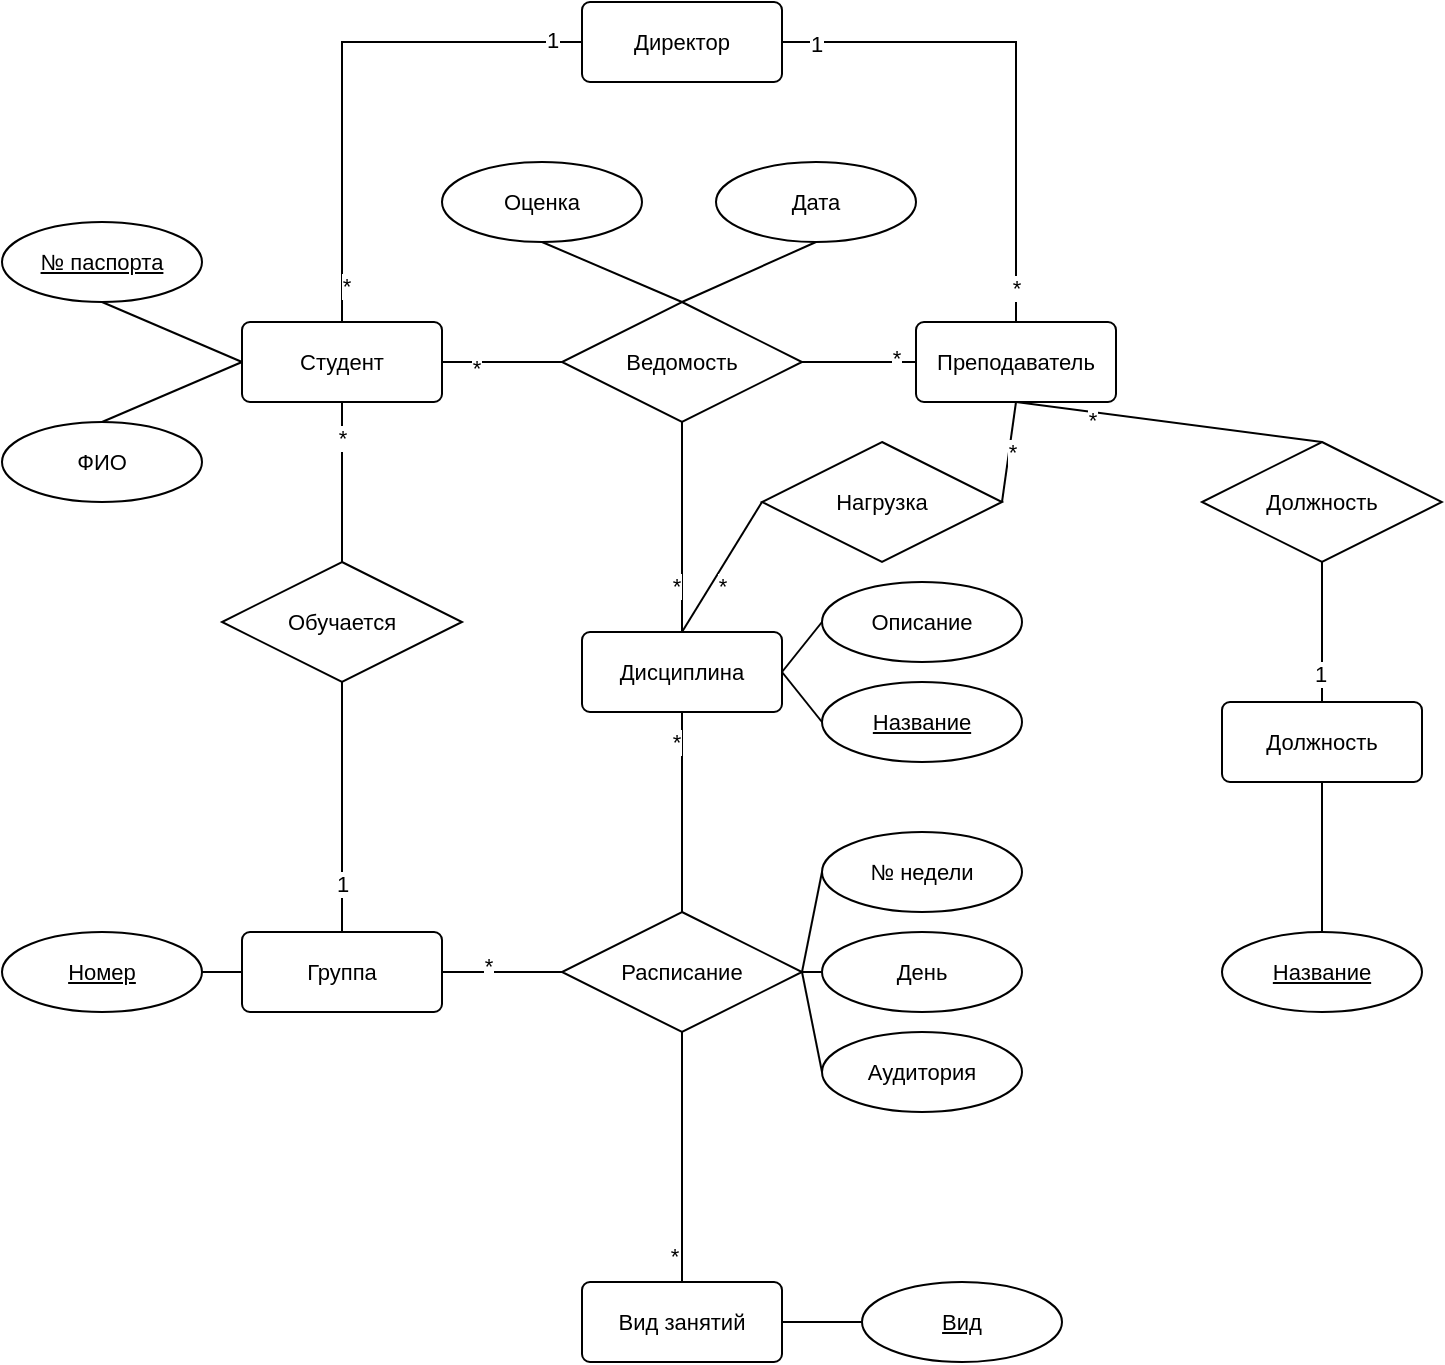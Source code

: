 <mxfile version="24.7.10">
  <diagram id="C5RBs43oDa-KdzZeNtuy" name="Page-1">
    <mxGraphModel dx="574" dy="870" grid="1" gridSize="10" guides="1" tooltips="1" connect="1" arrows="1" fold="1" page="1" pageScale="1" pageWidth="827" pageHeight="1169" math="0" shadow="0">
      <root>
        <mxCell id="WIyWlLk6GJQsqaUBKTNV-0" />
        <mxCell id="WIyWlLk6GJQsqaUBKTNV-1" parent="WIyWlLk6GJQsqaUBKTNV-0" />
        <mxCell id="_ZvxWCsvqR8cTUEKbf2f-18" value="Ведомость" style="shape=rhombus;perimeter=rhombusPerimeter;whiteSpace=wrap;html=1;align=center;fontFamily=Helvetica;fontSize=11;fontColor=default;labelBackgroundColor=default;" vertex="1" parent="WIyWlLk6GJQsqaUBKTNV-1">
          <mxGeometry x="550" y="250" width="120" height="60" as="geometry" />
        </mxCell>
        <mxCell id="_ZvxWCsvqR8cTUEKbf2f-26" style="edgeStyle=orthogonalEdgeStyle;shape=connector;rounded=0;orthogonalLoop=1;jettySize=auto;html=1;exitX=1;exitY=0.5;exitDx=0;exitDy=0;entryX=0;entryY=0.5;entryDx=0;entryDy=0;strokeColor=default;align=center;verticalAlign=middle;fontFamily=Helvetica;fontSize=11;fontColor=default;labelBackgroundColor=default;endArrow=none;endFill=0;" edge="1" parent="WIyWlLk6GJQsqaUBKTNV-1" source="_ZvxWCsvqR8cTUEKbf2f-19" target="_ZvxWCsvqR8cTUEKbf2f-18">
          <mxGeometry relative="1" as="geometry" />
        </mxCell>
        <mxCell id="_ZvxWCsvqR8cTUEKbf2f-76" value="*" style="edgeLabel;html=1;align=center;verticalAlign=middle;resizable=0;points=[];fontFamily=Helvetica;fontSize=11;fontColor=default;labelBackgroundColor=default;" vertex="1" connectable="0" parent="_ZvxWCsvqR8cTUEKbf2f-26">
          <mxGeometry x="-0.43" y="-3" relative="1" as="geometry">
            <mxPoint as="offset" />
          </mxGeometry>
        </mxCell>
        <mxCell id="_ZvxWCsvqR8cTUEKbf2f-28" style="edgeStyle=orthogonalEdgeStyle;shape=connector;rounded=0;orthogonalLoop=1;jettySize=auto;html=1;exitX=0.5;exitY=0;exitDx=0;exitDy=0;entryX=0;entryY=0.5;entryDx=0;entryDy=0;strokeColor=default;align=center;verticalAlign=middle;fontFamily=Helvetica;fontSize=11;fontColor=default;labelBackgroundColor=default;endArrow=none;endFill=0;" edge="1" parent="WIyWlLk6GJQsqaUBKTNV-1" source="_ZvxWCsvqR8cTUEKbf2f-19" target="_ZvxWCsvqR8cTUEKbf2f-83">
          <mxGeometry relative="1" as="geometry">
            <mxPoint x="550" y="130" as="targetPoint" />
          </mxGeometry>
        </mxCell>
        <mxCell id="_ZvxWCsvqR8cTUEKbf2f-85" value="1" style="edgeLabel;html=1;align=center;verticalAlign=middle;resizable=0;points=[];fontFamily=Helvetica;fontSize=11;fontColor=default;labelBackgroundColor=default;" vertex="1" connectable="0" parent="_ZvxWCsvqR8cTUEKbf2f-28">
          <mxGeometry x="0.884" y="1" relative="1" as="geometry">
            <mxPoint as="offset" />
          </mxGeometry>
        </mxCell>
        <mxCell id="_ZvxWCsvqR8cTUEKbf2f-86" value="*" style="edgeLabel;html=1;align=center;verticalAlign=middle;resizable=0;points=[];fontFamily=Helvetica;fontSize=11;fontColor=default;labelBackgroundColor=default;" vertex="1" connectable="0" parent="_ZvxWCsvqR8cTUEKbf2f-28">
          <mxGeometry x="-0.863" y="-2" relative="1" as="geometry">
            <mxPoint as="offset" />
          </mxGeometry>
        </mxCell>
        <mxCell id="_ZvxWCsvqR8cTUEKbf2f-19" value="Студент" style="rounded=1;arcSize=10;whiteSpace=wrap;html=1;align=center;fontFamily=Helvetica;fontSize=11;fontColor=default;labelBackgroundColor=default;" vertex="1" parent="WIyWlLk6GJQsqaUBKTNV-1">
          <mxGeometry x="390" y="260" width="100" height="40" as="geometry" />
        </mxCell>
        <mxCell id="_ZvxWCsvqR8cTUEKbf2f-25" style="shape=connector;rounded=0;orthogonalLoop=1;jettySize=auto;html=1;exitX=0.5;exitY=1;exitDx=0;exitDy=0;entryX=0;entryY=0.5;entryDx=0;entryDy=0;strokeColor=default;align=center;verticalAlign=middle;fontFamily=Helvetica;fontSize=11;fontColor=default;labelBackgroundColor=default;endArrow=none;endFill=0;" edge="1" parent="WIyWlLk6GJQsqaUBKTNV-1" source="_ZvxWCsvqR8cTUEKbf2f-20" target="_ZvxWCsvqR8cTUEKbf2f-19">
          <mxGeometry relative="1" as="geometry" />
        </mxCell>
        <mxCell id="_ZvxWCsvqR8cTUEKbf2f-20" value="№ паспорта" style="ellipse;whiteSpace=wrap;html=1;align=center;fontStyle=4;fontFamily=Helvetica;fontSize=11;fontColor=default;labelBackgroundColor=default;" vertex="1" parent="WIyWlLk6GJQsqaUBKTNV-1">
          <mxGeometry x="270" y="210" width="100" height="40" as="geometry" />
        </mxCell>
        <mxCell id="_ZvxWCsvqR8cTUEKbf2f-23" style="shape=connector;rounded=0;orthogonalLoop=1;jettySize=auto;html=1;exitX=0.5;exitY=0;exitDx=0;exitDy=0;entryX=0;entryY=0.5;entryDx=0;entryDy=0;strokeColor=default;align=center;verticalAlign=middle;fontFamily=Helvetica;fontSize=11;fontColor=default;labelBackgroundColor=default;endArrow=none;endFill=0;" edge="1" parent="WIyWlLk6GJQsqaUBKTNV-1" source="_ZvxWCsvqR8cTUEKbf2f-21" target="_ZvxWCsvqR8cTUEKbf2f-19">
          <mxGeometry relative="1" as="geometry" />
        </mxCell>
        <mxCell id="_ZvxWCsvqR8cTUEKbf2f-21" value="ФИО" style="ellipse;whiteSpace=wrap;html=1;align=center;fontFamily=Helvetica;fontSize=11;fontColor=default;labelBackgroundColor=default;" vertex="1" parent="WIyWlLk6GJQsqaUBKTNV-1">
          <mxGeometry x="270" y="310" width="100" height="40" as="geometry" />
        </mxCell>
        <mxCell id="_ZvxWCsvqR8cTUEKbf2f-30" style="edgeStyle=orthogonalEdgeStyle;shape=connector;rounded=0;orthogonalLoop=1;jettySize=auto;html=1;exitX=0;exitY=0.5;exitDx=0;exitDy=0;entryX=1;entryY=0.5;entryDx=0;entryDy=0;strokeColor=default;align=center;verticalAlign=middle;fontFamily=Helvetica;fontSize=11;fontColor=default;labelBackgroundColor=default;endArrow=none;endFill=0;" edge="1" parent="WIyWlLk6GJQsqaUBKTNV-1" source="_ZvxWCsvqR8cTUEKbf2f-29" target="_ZvxWCsvqR8cTUEKbf2f-18">
          <mxGeometry relative="1" as="geometry" />
        </mxCell>
        <mxCell id="_ZvxWCsvqR8cTUEKbf2f-78" value="*" style="edgeLabel;html=1;align=center;verticalAlign=middle;resizable=0;points=[];fontFamily=Helvetica;fontSize=11;fontColor=default;labelBackgroundColor=default;" vertex="1" connectable="0" parent="_ZvxWCsvqR8cTUEKbf2f-30">
          <mxGeometry x="-0.653" y="-2" relative="1" as="geometry">
            <mxPoint as="offset" />
          </mxGeometry>
        </mxCell>
        <mxCell id="_ZvxWCsvqR8cTUEKbf2f-31" style="edgeStyle=orthogonalEdgeStyle;shape=connector;rounded=0;orthogonalLoop=1;jettySize=auto;html=1;exitX=0.5;exitY=0;exitDx=0;exitDy=0;entryX=1;entryY=0.5;entryDx=0;entryDy=0;strokeColor=default;align=center;verticalAlign=middle;fontFamily=Helvetica;fontSize=11;fontColor=default;labelBackgroundColor=default;endArrow=none;endFill=0;" edge="1" parent="WIyWlLk6GJQsqaUBKTNV-1" source="_ZvxWCsvqR8cTUEKbf2f-29" target="_ZvxWCsvqR8cTUEKbf2f-83">
          <mxGeometry relative="1" as="geometry">
            <mxPoint x="670.0" y="130" as="targetPoint" />
          </mxGeometry>
        </mxCell>
        <mxCell id="_ZvxWCsvqR8cTUEKbf2f-84" value="1" style="edgeLabel;html=1;align=center;verticalAlign=middle;resizable=0;points=[];fontFamily=Helvetica;fontSize=11;fontColor=default;labelBackgroundColor=default;" vertex="1" connectable="0" parent="_ZvxWCsvqR8cTUEKbf2f-31">
          <mxGeometry x="0.867" y="1" relative="1" as="geometry">
            <mxPoint as="offset" />
          </mxGeometry>
        </mxCell>
        <mxCell id="_ZvxWCsvqR8cTUEKbf2f-87" value="*" style="edgeLabel;html=1;align=center;verticalAlign=middle;resizable=0;points=[];fontFamily=Helvetica;fontSize=11;fontColor=default;labelBackgroundColor=default;" vertex="1" connectable="0" parent="_ZvxWCsvqR8cTUEKbf2f-31">
          <mxGeometry x="-0.862" relative="1" as="geometry">
            <mxPoint as="offset" />
          </mxGeometry>
        </mxCell>
        <mxCell id="_ZvxWCsvqR8cTUEKbf2f-29" value="Преподаватель" style="rounded=1;arcSize=10;whiteSpace=wrap;html=1;align=center;fontFamily=Helvetica;fontSize=11;fontColor=default;labelBackgroundColor=default;" vertex="1" parent="WIyWlLk6GJQsqaUBKTNV-1">
          <mxGeometry x="727" y="260" width="100" height="40" as="geometry" />
        </mxCell>
        <mxCell id="_ZvxWCsvqR8cTUEKbf2f-34" style="shape=connector;rounded=0;orthogonalLoop=1;jettySize=auto;html=1;exitX=0.5;exitY=1;exitDx=0;exitDy=0;entryX=0.5;entryY=0;entryDx=0;entryDy=0;strokeColor=default;align=center;verticalAlign=middle;fontFamily=Helvetica;fontSize=11;fontColor=default;labelBackgroundColor=default;endArrow=none;endFill=0;" edge="1" parent="WIyWlLk6GJQsqaUBKTNV-1" source="_ZvxWCsvqR8cTUEKbf2f-32" target="_ZvxWCsvqR8cTUEKbf2f-18">
          <mxGeometry relative="1" as="geometry" />
        </mxCell>
        <mxCell id="_ZvxWCsvqR8cTUEKbf2f-32" value="Оценка" style="ellipse;whiteSpace=wrap;html=1;align=center;fontFamily=Helvetica;fontSize=11;fontColor=default;labelBackgroundColor=default;" vertex="1" parent="WIyWlLk6GJQsqaUBKTNV-1">
          <mxGeometry x="490" y="180" width="100" height="40" as="geometry" />
        </mxCell>
        <mxCell id="_ZvxWCsvqR8cTUEKbf2f-35" style="shape=connector;rounded=0;orthogonalLoop=1;jettySize=auto;html=1;exitX=0.5;exitY=1;exitDx=0;exitDy=0;entryX=0.5;entryY=0;entryDx=0;entryDy=0;strokeColor=default;align=center;verticalAlign=middle;fontFamily=Helvetica;fontSize=11;fontColor=default;labelBackgroundColor=default;endArrow=none;endFill=0;" edge="1" parent="WIyWlLk6GJQsqaUBKTNV-1" source="_ZvxWCsvqR8cTUEKbf2f-33" target="_ZvxWCsvqR8cTUEKbf2f-18">
          <mxGeometry relative="1" as="geometry" />
        </mxCell>
        <mxCell id="_ZvxWCsvqR8cTUEKbf2f-33" value="Дата" style="ellipse;whiteSpace=wrap;html=1;align=center;fontFamily=Helvetica;fontSize=11;fontColor=default;labelBackgroundColor=default;" vertex="1" parent="WIyWlLk6GJQsqaUBKTNV-1">
          <mxGeometry x="627" y="180" width="100" height="40" as="geometry" />
        </mxCell>
        <mxCell id="_ZvxWCsvqR8cTUEKbf2f-49" style="shape=connector;rounded=0;orthogonalLoop=1;jettySize=auto;html=1;exitX=0.5;exitY=0;exitDx=0;exitDy=0;entryX=0;entryY=0.5;entryDx=0;entryDy=0;strokeColor=default;align=center;verticalAlign=middle;fontFamily=Helvetica;fontSize=11;fontColor=default;labelBackgroundColor=default;endArrow=none;endFill=0;" edge="1" parent="WIyWlLk6GJQsqaUBKTNV-1" source="_ZvxWCsvqR8cTUEKbf2f-36" target="_ZvxWCsvqR8cTUEKbf2f-37">
          <mxGeometry relative="1" as="geometry" />
        </mxCell>
        <mxCell id="_ZvxWCsvqR8cTUEKbf2f-91" value="*" style="edgeLabel;html=1;align=center;verticalAlign=middle;resizable=0;points=[];fontFamily=Helvetica;fontSize=11;fontColor=default;labelBackgroundColor=default;" vertex="1" connectable="0" parent="_ZvxWCsvqR8cTUEKbf2f-49">
          <mxGeometry x="-0.198" y="-5" relative="1" as="geometry">
            <mxPoint as="offset" />
          </mxGeometry>
        </mxCell>
        <mxCell id="_ZvxWCsvqR8cTUEKbf2f-50" style="edgeStyle=orthogonalEdgeStyle;shape=connector;rounded=0;orthogonalLoop=1;jettySize=auto;html=1;exitX=0.5;exitY=0;exitDx=0;exitDy=0;entryX=0.5;entryY=1;entryDx=0;entryDy=0;strokeColor=default;align=center;verticalAlign=middle;fontFamily=Helvetica;fontSize=11;fontColor=default;labelBackgroundColor=default;endArrow=none;endFill=0;" edge="1" parent="WIyWlLk6GJQsqaUBKTNV-1" source="_ZvxWCsvqR8cTUEKbf2f-36" target="_ZvxWCsvqR8cTUEKbf2f-18">
          <mxGeometry relative="1" as="geometry" />
        </mxCell>
        <mxCell id="_ZvxWCsvqR8cTUEKbf2f-80" value="*" style="edgeLabel;html=1;align=center;verticalAlign=middle;resizable=0;points=[];fontFamily=Helvetica;fontSize=11;fontColor=default;labelBackgroundColor=default;" vertex="1" connectable="0" parent="_ZvxWCsvqR8cTUEKbf2f-50">
          <mxGeometry x="-0.556" y="3" relative="1" as="geometry">
            <mxPoint as="offset" />
          </mxGeometry>
        </mxCell>
        <mxCell id="_ZvxWCsvqR8cTUEKbf2f-36" value="Дисциплина" style="rounded=1;arcSize=10;whiteSpace=wrap;html=1;align=center;fontFamily=Helvetica;fontSize=11;fontColor=default;labelBackgroundColor=default;" vertex="1" parent="WIyWlLk6GJQsqaUBKTNV-1">
          <mxGeometry x="560" y="415" width="100" height="40" as="geometry" />
        </mxCell>
        <mxCell id="_ZvxWCsvqR8cTUEKbf2f-51" style="shape=connector;rounded=0;orthogonalLoop=1;jettySize=auto;html=1;exitX=1;exitY=0.5;exitDx=0;exitDy=0;entryX=0.5;entryY=1;entryDx=0;entryDy=0;strokeColor=default;align=center;verticalAlign=middle;fontFamily=Helvetica;fontSize=11;fontColor=default;labelBackgroundColor=default;endArrow=none;endFill=0;" edge="1" parent="WIyWlLk6GJQsqaUBKTNV-1" source="_ZvxWCsvqR8cTUEKbf2f-37" target="_ZvxWCsvqR8cTUEKbf2f-29">
          <mxGeometry relative="1" as="geometry" />
        </mxCell>
        <mxCell id="_ZvxWCsvqR8cTUEKbf2f-77" value="*" style="edgeLabel;html=1;align=center;verticalAlign=middle;resizable=0;points=[];fontFamily=Helvetica;fontSize=11;fontColor=default;labelBackgroundColor=default;" vertex="1" connectable="0" parent="_ZvxWCsvqR8cTUEKbf2f-51">
          <mxGeometry x="0.029" y="-1" relative="1" as="geometry">
            <mxPoint as="offset" />
          </mxGeometry>
        </mxCell>
        <mxCell id="_ZvxWCsvqR8cTUEKbf2f-37" value="Нагрузка" style="shape=rhombus;perimeter=rhombusPerimeter;whiteSpace=wrap;html=1;align=center;fontFamily=Helvetica;fontSize=11;fontColor=default;labelBackgroundColor=default;" vertex="1" parent="WIyWlLk6GJQsqaUBKTNV-1">
          <mxGeometry x="650" y="320" width="120" height="60" as="geometry" />
        </mxCell>
        <mxCell id="_ZvxWCsvqR8cTUEKbf2f-48" style="shape=connector;rounded=0;orthogonalLoop=1;jettySize=auto;html=1;exitX=0;exitY=0.5;exitDx=0;exitDy=0;entryX=1;entryY=0.5;entryDx=0;entryDy=0;strokeColor=default;align=center;verticalAlign=middle;fontFamily=Helvetica;fontSize=11;fontColor=default;labelBackgroundColor=default;endArrow=none;endFill=0;" edge="1" parent="WIyWlLk6GJQsqaUBKTNV-1" source="_ZvxWCsvqR8cTUEKbf2f-39" target="_ZvxWCsvqR8cTUEKbf2f-36">
          <mxGeometry relative="1" as="geometry" />
        </mxCell>
        <mxCell id="_ZvxWCsvqR8cTUEKbf2f-39" value="Описание" style="ellipse;whiteSpace=wrap;html=1;align=center;fontFamily=Helvetica;fontSize=11;fontColor=default;labelBackgroundColor=default;" vertex="1" parent="WIyWlLk6GJQsqaUBKTNV-1">
          <mxGeometry x="680" y="390" width="100" height="40" as="geometry" />
        </mxCell>
        <mxCell id="_ZvxWCsvqR8cTUEKbf2f-45" style="shape=connector;rounded=0;orthogonalLoop=1;jettySize=auto;html=1;exitX=0.5;exitY=0;exitDx=0;exitDy=0;entryX=0.5;entryY=1;entryDx=0;entryDy=0;strokeColor=default;align=center;verticalAlign=middle;fontFamily=Helvetica;fontSize=11;fontColor=default;labelBackgroundColor=default;endArrow=none;endFill=0;" edge="1" parent="WIyWlLk6GJQsqaUBKTNV-1" source="_ZvxWCsvqR8cTUEKbf2f-40" target="_ZvxWCsvqR8cTUEKbf2f-29">
          <mxGeometry relative="1" as="geometry" />
        </mxCell>
        <mxCell id="_ZvxWCsvqR8cTUEKbf2f-79" value="*" style="edgeLabel;html=1;align=center;verticalAlign=middle;resizable=0;points=[];fontFamily=Helvetica;fontSize=11;fontColor=default;labelBackgroundColor=default;" vertex="1" connectable="0" parent="_ZvxWCsvqR8cTUEKbf2f-45">
          <mxGeometry x="0.498" y="4" relative="1" as="geometry">
            <mxPoint as="offset" />
          </mxGeometry>
        </mxCell>
        <mxCell id="_ZvxWCsvqR8cTUEKbf2f-40" value="Должность" style="shape=rhombus;perimeter=rhombusPerimeter;whiteSpace=wrap;html=1;align=center;fontFamily=Helvetica;fontSize=11;fontColor=default;labelBackgroundColor=default;" vertex="1" parent="WIyWlLk6GJQsqaUBKTNV-1">
          <mxGeometry x="870" y="320" width="120" height="60" as="geometry" />
        </mxCell>
        <mxCell id="_ZvxWCsvqR8cTUEKbf2f-44" style="edgeStyle=orthogonalEdgeStyle;shape=connector;rounded=0;orthogonalLoop=1;jettySize=auto;html=1;exitX=0.5;exitY=0;exitDx=0;exitDy=0;entryX=0.5;entryY=1;entryDx=0;entryDy=0;strokeColor=default;align=center;verticalAlign=middle;fontFamily=Helvetica;fontSize=11;fontColor=default;labelBackgroundColor=default;endArrow=none;endFill=0;" edge="1" parent="WIyWlLk6GJQsqaUBKTNV-1" source="_ZvxWCsvqR8cTUEKbf2f-41" target="_ZvxWCsvqR8cTUEKbf2f-40">
          <mxGeometry relative="1" as="geometry" />
        </mxCell>
        <mxCell id="_ZvxWCsvqR8cTUEKbf2f-92" value="1" style="edgeLabel;html=1;align=center;verticalAlign=middle;resizable=0;points=[];fontFamily=Helvetica;fontSize=11;fontColor=default;labelBackgroundColor=default;" vertex="1" connectable="0" parent="_ZvxWCsvqR8cTUEKbf2f-44">
          <mxGeometry x="-0.587" y="1" relative="1" as="geometry">
            <mxPoint as="offset" />
          </mxGeometry>
        </mxCell>
        <mxCell id="_ZvxWCsvqR8cTUEKbf2f-41" value="Должность" style="rounded=1;arcSize=10;whiteSpace=wrap;html=1;align=center;fontFamily=Helvetica;fontSize=11;fontColor=default;labelBackgroundColor=default;" vertex="1" parent="WIyWlLk6GJQsqaUBKTNV-1">
          <mxGeometry x="880" y="450" width="100" height="40" as="geometry" />
        </mxCell>
        <mxCell id="_ZvxWCsvqR8cTUEKbf2f-43" style="edgeStyle=orthogonalEdgeStyle;shape=connector;rounded=0;orthogonalLoop=1;jettySize=auto;html=1;exitX=0.5;exitY=0;exitDx=0;exitDy=0;entryX=0.5;entryY=1;entryDx=0;entryDy=0;strokeColor=default;align=center;verticalAlign=middle;fontFamily=Helvetica;fontSize=11;fontColor=default;labelBackgroundColor=default;endArrow=none;endFill=0;" edge="1" parent="WIyWlLk6GJQsqaUBKTNV-1" source="_ZvxWCsvqR8cTUEKbf2f-42" target="_ZvxWCsvqR8cTUEKbf2f-41">
          <mxGeometry relative="1" as="geometry" />
        </mxCell>
        <mxCell id="_ZvxWCsvqR8cTUEKbf2f-42" value="Название" style="ellipse;whiteSpace=wrap;html=1;align=center;fontStyle=4;fontFamily=Helvetica;fontSize=11;fontColor=default;labelBackgroundColor=default;" vertex="1" parent="WIyWlLk6GJQsqaUBKTNV-1">
          <mxGeometry x="880" y="565" width="100" height="40" as="geometry" />
        </mxCell>
        <mxCell id="_ZvxWCsvqR8cTUEKbf2f-47" style="shape=connector;rounded=0;orthogonalLoop=1;jettySize=auto;html=1;exitX=0;exitY=0.5;exitDx=0;exitDy=0;entryX=1;entryY=0.5;entryDx=0;entryDy=0;strokeColor=default;align=center;verticalAlign=middle;fontFamily=Helvetica;fontSize=11;fontColor=default;labelBackgroundColor=default;endArrow=none;endFill=0;" edge="1" parent="WIyWlLk6GJQsqaUBKTNV-1" source="_ZvxWCsvqR8cTUEKbf2f-46" target="_ZvxWCsvqR8cTUEKbf2f-36">
          <mxGeometry relative="1" as="geometry" />
        </mxCell>
        <mxCell id="_ZvxWCsvqR8cTUEKbf2f-46" value="Название" style="ellipse;whiteSpace=wrap;html=1;align=center;fontStyle=4;fontFamily=Helvetica;fontSize=11;fontColor=default;labelBackgroundColor=default;" vertex="1" parent="WIyWlLk6GJQsqaUBKTNV-1">
          <mxGeometry x="680" y="440" width="100" height="40" as="geometry" />
        </mxCell>
        <mxCell id="_ZvxWCsvqR8cTUEKbf2f-53" value="" style="edgeStyle=orthogonalEdgeStyle;shape=connector;rounded=0;orthogonalLoop=1;jettySize=auto;html=1;strokeColor=default;align=center;verticalAlign=middle;fontFamily=Helvetica;fontSize=11;fontColor=default;labelBackgroundColor=default;endArrow=none;endFill=0;" edge="1" parent="WIyWlLk6GJQsqaUBKTNV-1" source="_ZvxWCsvqR8cTUEKbf2f-52" target="_ZvxWCsvqR8cTUEKbf2f-36">
          <mxGeometry relative="1" as="geometry" />
        </mxCell>
        <mxCell id="_ZvxWCsvqR8cTUEKbf2f-81" value="*" style="edgeLabel;html=1;align=center;verticalAlign=middle;resizable=0;points=[];fontFamily=Helvetica;fontSize=11;fontColor=default;labelBackgroundColor=default;" vertex="1" connectable="0" parent="_ZvxWCsvqR8cTUEKbf2f-53">
          <mxGeometry x="0.725" y="3" relative="1" as="geometry">
            <mxPoint y="1" as="offset" />
          </mxGeometry>
        </mxCell>
        <mxCell id="_ZvxWCsvqR8cTUEKbf2f-52" value="Расписание" style="shape=rhombus;perimeter=rhombusPerimeter;whiteSpace=wrap;html=1;align=center;fontFamily=Helvetica;fontSize=11;fontColor=default;labelBackgroundColor=default;" vertex="1" parent="WIyWlLk6GJQsqaUBKTNV-1">
          <mxGeometry x="550" y="555" width="120" height="60" as="geometry" />
        </mxCell>
        <mxCell id="_ZvxWCsvqR8cTUEKbf2f-58" style="edgeStyle=orthogonalEdgeStyle;shape=connector;rounded=0;orthogonalLoop=1;jettySize=auto;html=1;exitX=0.5;exitY=0;exitDx=0;exitDy=0;entryX=0.5;entryY=1;entryDx=0;entryDy=0;strokeColor=default;align=center;verticalAlign=middle;fontFamily=Helvetica;fontSize=11;fontColor=default;labelBackgroundColor=default;endArrow=none;endFill=0;" edge="1" parent="WIyWlLk6GJQsqaUBKTNV-1" source="_ZvxWCsvqR8cTUEKbf2f-54" target="_ZvxWCsvqR8cTUEKbf2f-56">
          <mxGeometry relative="1" as="geometry" />
        </mxCell>
        <mxCell id="_ZvxWCsvqR8cTUEKbf2f-90" value="1" style="edgeLabel;html=1;align=center;verticalAlign=middle;resizable=0;points=[];fontFamily=Helvetica;fontSize=11;fontColor=default;labelBackgroundColor=default;" vertex="1" connectable="0" parent="_ZvxWCsvqR8cTUEKbf2f-58">
          <mxGeometry x="-0.636" relative="1" as="geometry">
            <mxPoint y="-1" as="offset" />
          </mxGeometry>
        </mxCell>
        <mxCell id="_ZvxWCsvqR8cTUEKbf2f-60" style="shape=connector;rounded=0;orthogonalLoop=1;jettySize=auto;html=1;exitX=1;exitY=0.5;exitDx=0;exitDy=0;entryX=0;entryY=0.5;entryDx=0;entryDy=0;strokeColor=default;align=center;verticalAlign=middle;fontFamily=Helvetica;fontSize=11;fontColor=default;labelBackgroundColor=default;endArrow=none;endFill=0;" edge="1" parent="WIyWlLk6GJQsqaUBKTNV-1" source="_ZvxWCsvqR8cTUEKbf2f-54" target="_ZvxWCsvqR8cTUEKbf2f-52">
          <mxGeometry relative="1" as="geometry" />
        </mxCell>
        <mxCell id="_ZvxWCsvqR8cTUEKbf2f-82" value="*" style="edgeLabel;html=1;align=center;verticalAlign=middle;resizable=0;points=[];fontFamily=Helvetica;fontSize=11;fontColor=default;labelBackgroundColor=default;" vertex="1" connectable="0" parent="_ZvxWCsvqR8cTUEKbf2f-60">
          <mxGeometry x="-0.244" y="3" relative="1" as="geometry">
            <mxPoint as="offset" />
          </mxGeometry>
        </mxCell>
        <mxCell id="_ZvxWCsvqR8cTUEKbf2f-54" value="Группа" style="rounded=1;arcSize=10;whiteSpace=wrap;html=1;align=center;fontFamily=Helvetica;fontSize=11;fontColor=default;labelBackgroundColor=default;" vertex="1" parent="WIyWlLk6GJQsqaUBKTNV-1">
          <mxGeometry x="390" y="565" width="100" height="40" as="geometry" />
        </mxCell>
        <mxCell id="_ZvxWCsvqR8cTUEKbf2f-59" style="edgeStyle=orthogonalEdgeStyle;shape=connector;rounded=0;orthogonalLoop=1;jettySize=auto;html=1;exitX=0.5;exitY=0;exitDx=0;exitDy=0;entryX=0.5;entryY=1;entryDx=0;entryDy=0;strokeColor=default;align=center;verticalAlign=middle;fontFamily=Helvetica;fontSize=11;fontColor=default;labelBackgroundColor=default;endArrow=none;endFill=0;" edge="1" parent="WIyWlLk6GJQsqaUBKTNV-1" source="_ZvxWCsvqR8cTUEKbf2f-56" target="_ZvxWCsvqR8cTUEKbf2f-19">
          <mxGeometry relative="1" as="geometry" />
        </mxCell>
        <mxCell id="_ZvxWCsvqR8cTUEKbf2f-89" value="*" style="edgeLabel;html=1;align=center;verticalAlign=middle;resizable=0;points=[];fontFamily=Helvetica;fontSize=11;fontColor=default;labelBackgroundColor=default;" vertex="1" connectable="0" parent="_ZvxWCsvqR8cTUEKbf2f-59">
          <mxGeometry x="0.556" relative="1" as="geometry">
            <mxPoint as="offset" />
          </mxGeometry>
        </mxCell>
        <mxCell id="_ZvxWCsvqR8cTUEKbf2f-56" value="Обучается" style="shape=rhombus;perimeter=rhombusPerimeter;whiteSpace=wrap;html=1;align=center;fontFamily=Helvetica;fontSize=11;fontColor=default;labelBackgroundColor=default;" vertex="1" parent="WIyWlLk6GJQsqaUBKTNV-1">
          <mxGeometry x="380" y="380" width="120" height="60" as="geometry" />
        </mxCell>
        <mxCell id="_ZvxWCsvqR8cTUEKbf2f-62" style="edgeStyle=orthogonalEdgeStyle;shape=connector;rounded=0;orthogonalLoop=1;jettySize=auto;html=1;exitX=1;exitY=0.5;exitDx=0;exitDy=0;entryX=0;entryY=0.5;entryDx=0;entryDy=0;strokeColor=default;align=center;verticalAlign=middle;fontFamily=Helvetica;fontSize=11;fontColor=default;labelBackgroundColor=default;endArrow=none;endFill=0;" edge="1" parent="WIyWlLk6GJQsqaUBKTNV-1" source="_ZvxWCsvqR8cTUEKbf2f-61" target="_ZvxWCsvqR8cTUEKbf2f-54">
          <mxGeometry relative="1" as="geometry" />
        </mxCell>
        <mxCell id="_ZvxWCsvqR8cTUEKbf2f-61" value="Номер" style="ellipse;whiteSpace=wrap;html=1;align=center;fontStyle=4;fontFamily=Helvetica;fontSize=11;fontColor=default;labelBackgroundColor=default;" vertex="1" parent="WIyWlLk6GJQsqaUBKTNV-1">
          <mxGeometry x="270" y="565" width="100" height="40" as="geometry" />
        </mxCell>
        <mxCell id="_ZvxWCsvqR8cTUEKbf2f-64" style="edgeStyle=orthogonalEdgeStyle;shape=connector;rounded=0;orthogonalLoop=1;jettySize=auto;html=1;exitX=0.5;exitY=0;exitDx=0;exitDy=0;entryX=0.5;entryY=1;entryDx=0;entryDy=0;strokeColor=default;align=center;verticalAlign=middle;fontFamily=Helvetica;fontSize=11;fontColor=default;labelBackgroundColor=default;endArrow=none;endFill=0;" edge="1" parent="WIyWlLk6GJQsqaUBKTNV-1" source="_ZvxWCsvqR8cTUEKbf2f-63" target="_ZvxWCsvqR8cTUEKbf2f-52">
          <mxGeometry relative="1" as="geometry" />
        </mxCell>
        <mxCell id="_ZvxWCsvqR8cTUEKbf2f-88" value="*" style="edgeLabel;html=1;align=center;verticalAlign=middle;resizable=0;points=[];fontFamily=Helvetica;fontSize=11;fontColor=default;labelBackgroundColor=default;" vertex="1" connectable="0" parent="_ZvxWCsvqR8cTUEKbf2f-64">
          <mxGeometry x="-0.787" y="4" relative="1" as="geometry">
            <mxPoint as="offset" />
          </mxGeometry>
        </mxCell>
        <mxCell id="_ZvxWCsvqR8cTUEKbf2f-66" style="edgeStyle=orthogonalEdgeStyle;shape=connector;rounded=0;orthogonalLoop=1;jettySize=auto;html=1;exitX=1;exitY=0.5;exitDx=0;exitDy=0;entryX=0;entryY=0.5;entryDx=0;entryDy=0;strokeColor=default;align=center;verticalAlign=middle;fontFamily=Helvetica;fontSize=11;fontColor=default;labelBackgroundColor=default;endArrow=none;endFill=0;" edge="1" parent="WIyWlLk6GJQsqaUBKTNV-1" source="_ZvxWCsvqR8cTUEKbf2f-63" target="_ZvxWCsvqR8cTUEKbf2f-65">
          <mxGeometry relative="1" as="geometry" />
        </mxCell>
        <mxCell id="_ZvxWCsvqR8cTUEKbf2f-63" value="Вид занятий" style="rounded=1;arcSize=10;whiteSpace=wrap;html=1;align=center;fontFamily=Helvetica;fontSize=11;fontColor=default;labelBackgroundColor=default;" vertex="1" parent="WIyWlLk6GJQsqaUBKTNV-1">
          <mxGeometry x="560" y="740" width="100" height="40" as="geometry" />
        </mxCell>
        <mxCell id="_ZvxWCsvqR8cTUEKbf2f-65" value="Вид" style="ellipse;whiteSpace=wrap;html=1;align=center;fontStyle=4;fontFamily=Helvetica;fontSize=11;fontColor=default;labelBackgroundColor=default;" vertex="1" parent="WIyWlLk6GJQsqaUBKTNV-1">
          <mxGeometry x="700" y="740" width="100" height="40" as="geometry" />
        </mxCell>
        <mxCell id="_ZvxWCsvqR8cTUEKbf2f-75" style="shape=connector;rounded=0;orthogonalLoop=1;jettySize=auto;html=1;exitX=0;exitY=0.5;exitDx=0;exitDy=0;entryX=1;entryY=0.5;entryDx=0;entryDy=0;strokeColor=default;align=center;verticalAlign=middle;fontFamily=Helvetica;fontSize=11;fontColor=default;labelBackgroundColor=default;endArrow=none;endFill=0;" edge="1" parent="WIyWlLk6GJQsqaUBKTNV-1" source="_ZvxWCsvqR8cTUEKbf2f-70" target="_ZvxWCsvqR8cTUEKbf2f-52">
          <mxGeometry relative="1" as="geometry" />
        </mxCell>
        <mxCell id="_ZvxWCsvqR8cTUEKbf2f-70" value="Аудитория" style="ellipse;whiteSpace=wrap;html=1;align=center;fontFamily=Helvetica;fontSize=11;fontColor=default;labelBackgroundColor=default;" vertex="1" parent="WIyWlLk6GJQsqaUBKTNV-1">
          <mxGeometry x="680" y="615" width="100" height="40" as="geometry" />
        </mxCell>
        <mxCell id="_ZvxWCsvqR8cTUEKbf2f-74" style="edgeStyle=orthogonalEdgeStyle;shape=connector;rounded=0;orthogonalLoop=1;jettySize=auto;html=1;exitX=0;exitY=0.5;exitDx=0;exitDy=0;entryX=1;entryY=0.5;entryDx=0;entryDy=0;strokeColor=default;align=center;verticalAlign=middle;fontFamily=Helvetica;fontSize=11;fontColor=default;labelBackgroundColor=default;endArrow=none;endFill=0;" edge="1" parent="WIyWlLk6GJQsqaUBKTNV-1" source="_ZvxWCsvqR8cTUEKbf2f-71" target="_ZvxWCsvqR8cTUEKbf2f-52">
          <mxGeometry relative="1" as="geometry" />
        </mxCell>
        <mxCell id="_ZvxWCsvqR8cTUEKbf2f-71" value="День" style="ellipse;whiteSpace=wrap;html=1;align=center;fontFamily=Helvetica;fontSize=11;fontColor=default;labelBackgroundColor=default;" vertex="1" parent="WIyWlLk6GJQsqaUBKTNV-1">
          <mxGeometry x="680" y="565" width="100" height="40" as="geometry" />
        </mxCell>
        <mxCell id="_ZvxWCsvqR8cTUEKbf2f-73" style="shape=connector;rounded=0;orthogonalLoop=1;jettySize=auto;html=1;exitX=0;exitY=0.5;exitDx=0;exitDy=0;entryX=1;entryY=0.5;entryDx=0;entryDy=0;strokeColor=default;align=center;verticalAlign=middle;fontFamily=Helvetica;fontSize=11;fontColor=default;labelBackgroundColor=default;endArrow=none;endFill=0;" edge="1" parent="WIyWlLk6GJQsqaUBKTNV-1" source="_ZvxWCsvqR8cTUEKbf2f-72" target="_ZvxWCsvqR8cTUEKbf2f-52">
          <mxGeometry relative="1" as="geometry" />
        </mxCell>
        <mxCell id="_ZvxWCsvqR8cTUEKbf2f-72" value="№ недели" style="ellipse;whiteSpace=wrap;html=1;align=center;fontFamily=Helvetica;fontSize=11;fontColor=default;labelBackgroundColor=default;" vertex="1" parent="WIyWlLk6GJQsqaUBKTNV-1">
          <mxGeometry x="680" y="515" width="100" height="40" as="geometry" />
        </mxCell>
        <mxCell id="_ZvxWCsvqR8cTUEKbf2f-83" value="Директор" style="rounded=1;arcSize=10;whiteSpace=wrap;html=1;align=center;fontFamily=Helvetica;fontSize=11;fontColor=default;labelBackgroundColor=default;" vertex="1" parent="WIyWlLk6GJQsqaUBKTNV-1">
          <mxGeometry x="560" y="100" width="100" height="40" as="geometry" />
        </mxCell>
      </root>
    </mxGraphModel>
  </diagram>
</mxfile>
